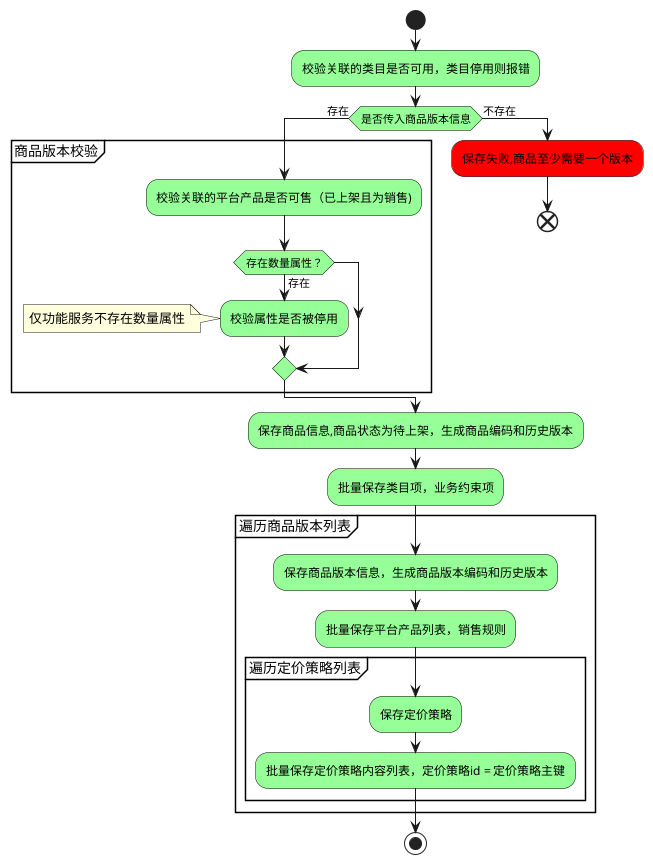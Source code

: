 @startuml
'https://plantuml.com/activity-diagram-beta
skinparam Activity {
	BorderColor Black
	BackgroundColor PHYSICAL
}


start
:校验关联的类目是否可用，类目停用则报错;
if(是否传入商品版本信息) then(存在)
partition 商品版本校验 {
:校验关联的平台产品是否可售（已上架且为销售);
if(存在数量属性？) then(存在)
:校验属性是否被停用;
note left:仅功能服务不存在数量属性
endif
}
else(不存在)
#red:保存失败,商品至少需要一个版本;
end
endif
:保存商品信息,商品状态为待上架，生成商品编码和历史版本;
:批量保存类目项，业务约束项;
partition 遍历商品版本列表 {
:保存商品版本信息，生成商品版本编码和历史版本;
:批量保存平台产品列表，销售规则;
partition 遍历定价策略列表 {
:保存定价策略;
:批量保存定价策略内容列表，定价策略id = 定价策略主键;
}
}
stop

@enduml

